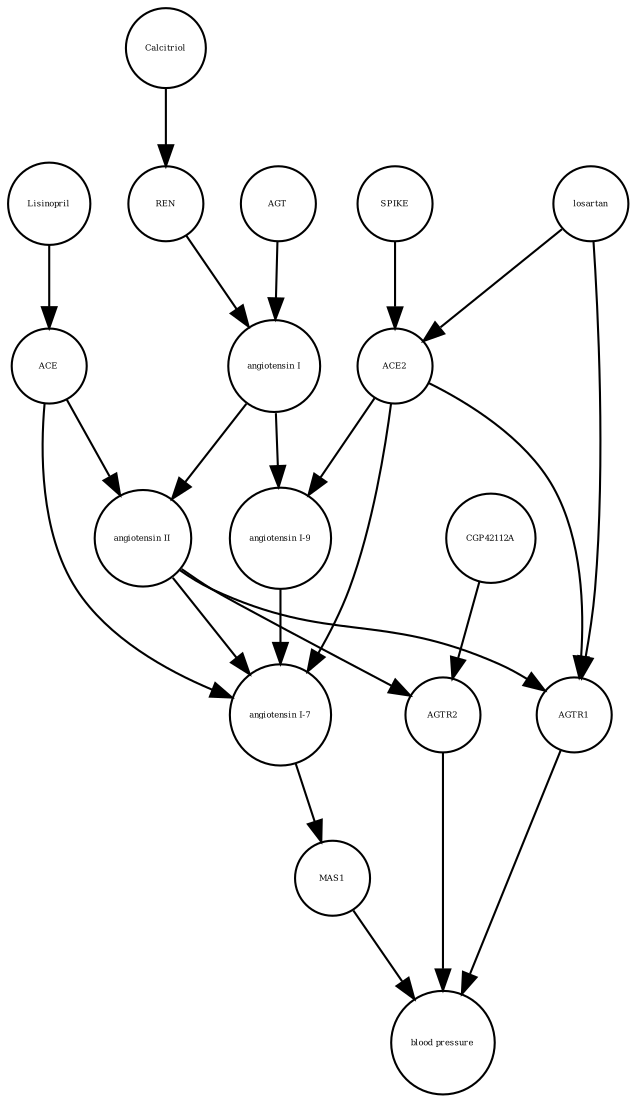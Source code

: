 strict digraph  {
MAS1 [annotation="", bipartite=0, cls=macromolecule, fontsize=4, label=MAS1, shape=circle];
"blood pressure" [annotation="", bipartite=0, cls=phenotype, fontsize=4, label="blood pressure", shape=circle];
AGTR2 [annotation="", bipartite=0, cls=macromolecule, fontsize=4, label=AGTR2, shape=circle];
AGTR1 [annotation="", bipartite=0, cls=macromolecule, fontsize=4, label=AGTR1, shape=circle];
AGT [annotation="", bipartite=0, cls=macromolecule, fontsize=4, label=AGT, shape=circle];
"angiotensin I-9" [annotation="", bipartite=0, cls="simple chemical", fontsize=4, label="angiotensin I-9", shape=circle];
"angiotensin I" [annotation="", bipartite=0, cls="simple chemical", fontsize=4, label="angiotensin I", shape=circle];
ACE [annotation="", bipartite=0, cls=macromolecule, fontsize=4, label=ACE, shape=circle];
REN [annotation="", bipartite=0, cls=macromolecule, fontsize=4, label=REN, shape=circle];
"angiotensin II" [annotation="", bipartite=0, cls="simple chemical", fontsize=4, label="angiotensin II", shape=circle];
ACE2 [annotation="", bipartite=0, cls=macromolecule, fontsize=4, label=ACE2, shape=circle];
SPIKE [annotation="", bipartite=0, cls=macromolecule, fontsize=4, label=SPIKE, shape=circle];
losartan [annotation="", bipartite=0, cls="simple chemical", fontsize=4, label=losartan, shape=circle];
CGP42112A [annotation="", bipartite=0, cls="simple chemical", fontsize=4, label=CGP42112A, shape=circle];
"angiotensin I-7" [annotation="", bipartite=0, cls="simple chemical", fontsize=4, label="angiotensin I-7", shape=circle];
Calcitriol [annotation="", bipartite=0, cls="simple chemical", fontsize=4, label=Calcitriol, shape=circle];
Lisinopril [annotation="", bipartite=0, cls="simple chemical", fontsize=4, label=Lisinopril, shape=circle];
MAS1 -> "blood pressure"  [annotation="", interaction_type=inhibition];
AGTR2 -> "blood pressure"  [annotation="", interaction_type=inhibition];
AGTR1 -> "blood pressure"  [annotation="", interaction_type=stimulation];
AGT -> "angiotensin I"  [annotation="", interaction_type=production];
"angiotensin I-9" -> "angiotensin I-7"  [annotation="", interaction_type=production];
"angiotensin I" -> "angiotensin II"  [annotation="", interaction_type=production];
"angiotensin I" -> "angiotensin I-9"  [annotation="", interaction_type=production];
ACE -> "angiotensin II"  [annotation="", interaction_type=catalysis];
ACE -> "angiotensin I-7"  [annotation="", interaction_type=catalysis];
REN -> "angiotensin I"  [annotation="", interaction_type=catalysis];
"angiotensin II" -> AGTR1  [annotation="", interaction_type=production];
"angiotensin II" -> AGTR2  [annotation="", interaction_type=production];
"angiotensin II" -> "angiotensin I-7"  [annotation="", interaction_type=production];
ACE2 -> AGTR1  [annotation="", interaction_type=production];
ACE2 -> "angiotensin I-9"  [annotation="", interaction_type=catalysis];
ACE2 -> "angiotensin I-7"  [annotation="", interaction_type=catalysis];
SPIKE -> ACE2  [annotation="", interaction_type=production];
losartan -> ACE2  [annotation="", interaction_type=production];
losartan -> AGTR1  [annotation="", interaction_type=production];
CGP42112A -> AGTR2  [annotation="", interaction_type=production];
"angiotensin I-7" -> MAS1  [annotation="", interaction_type=production];
Calcitriol -> REN  [annotation="", interaction_type=inhibition];
Lisinopril -> ACE  [annotation="", interaction_type=production];
}
